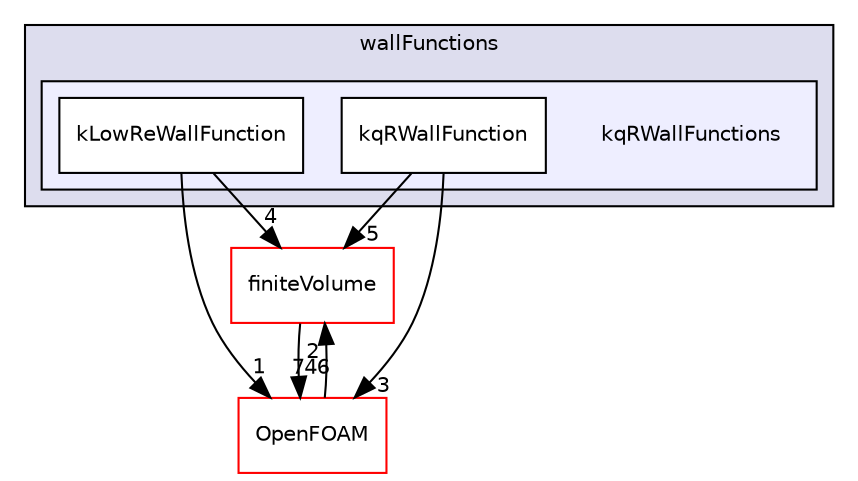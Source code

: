 digraph "src/TurbulenceModels/turbulenceModels/derivedFvPatchFields/wallFunctions/kqRWallFunctions" {
  bgcolor=transparent;
  compound=true
  node [ fontsize="10", fontname="Helvetica"];
  edge [ labelfontsize="10", labelfontname="Helvetica"];
  subgraph clusterdir_1bd551b8fe346f6c53ea4a4970013c1a {
    graph [ bgcolor="#ddddee", pencolor="black", label="wallFunctions" fontname="Helvetica", fontsize="10", URL="dir_1bd551b8fe346f6c53ea4a4970013c1a.html"]
  subgraph clusterdir_4df10aeadb52540acbb9032f7f2f2662 {
    graph [ bgcolor="#eeeeff", pencolor="black", label="" URL="dir_4df10aeadb52540acbb9032f7f2f2662.html"];
    dir_4df10aeadb52540acbb9032f7f2f2662 [shape=plaintext label="kqRWallFunctions"];
    dir_253d35eb1e19029cd66ac6e12d80dca4 [shape=box label="kLowReWallFunction" color="black" fillcolor="white" style="filled" URL="dir_253d35eb1e19029cd66ac6e12d80dca4.html"];
    dir_0b0a206960c0c211e3612dd39d95bbdd [shape=box label="kqRWallFunction" color="black" fillcolor="white" style="filled" URL="dir_0b0a206960c0c211e3612dd39d95bbdd.html"];
  }
  }
  dir_9bd15774b555cf7259a6fa18f99fe99b [shape=box label="finiteVolume" color="red" URL="dir_9bd15774b555cf7259a6fa18f99fe99b.html"];
  dir_c5473ff19b20e6ec4dfe5c310b3778a8 [shape=box label="OpenFOAM" color="red" URL="dir_c5473ff19b20e6ec4dfe5c310b3778a8.html"];
  dir_9bd15774b555cf7259a6fa18f99fe99b->dir_c5473ff19b20e6ec4dfe5c310b3778a8 [headlabel="746", labeldistance=1.5 headhref="dir_000897_001897.html"];
  dir_253d35eb1e19029cd66ac6e12d80dca4->dir_9bd15774b555cf7259a6fa18f99fe99b [headlabel="4", labeldistance=1.5 headhref="dir_003116_000897.html"];
  dir_253d35eb1e19029cd66ac6e12d80dca4->dir_c5473ff19b20e6ec4dfe5c310b3778a8 [headlabel="1", labeldistance=1.5 headhref="dir_003116_001897.html"];
  dir_c5473ff19b20e6ec4dfe5c310b3778a8->dir_9bd15774b555cf7259a6fa18f99fe99b [headlabel="2", labeldistance=1.5 headhref="dir_001897_000897.html"];
  dir_0b0a206960c0c211e3612dd39d95bbdd->dir_9bd15774b555cf7259a6fa18f99fe99b [headlabel="5", labeldistance=1.5 headhref="dir_003117_000897.html"];
  dir_0b0a206960c0c211e3612dd39d95bbdd->dir_c5473ff19b20e6ec4dfe5c310b3778a8 [headlabel="3", labeldistance=1.5 headhref="dir_003117_001897.html"];
}
